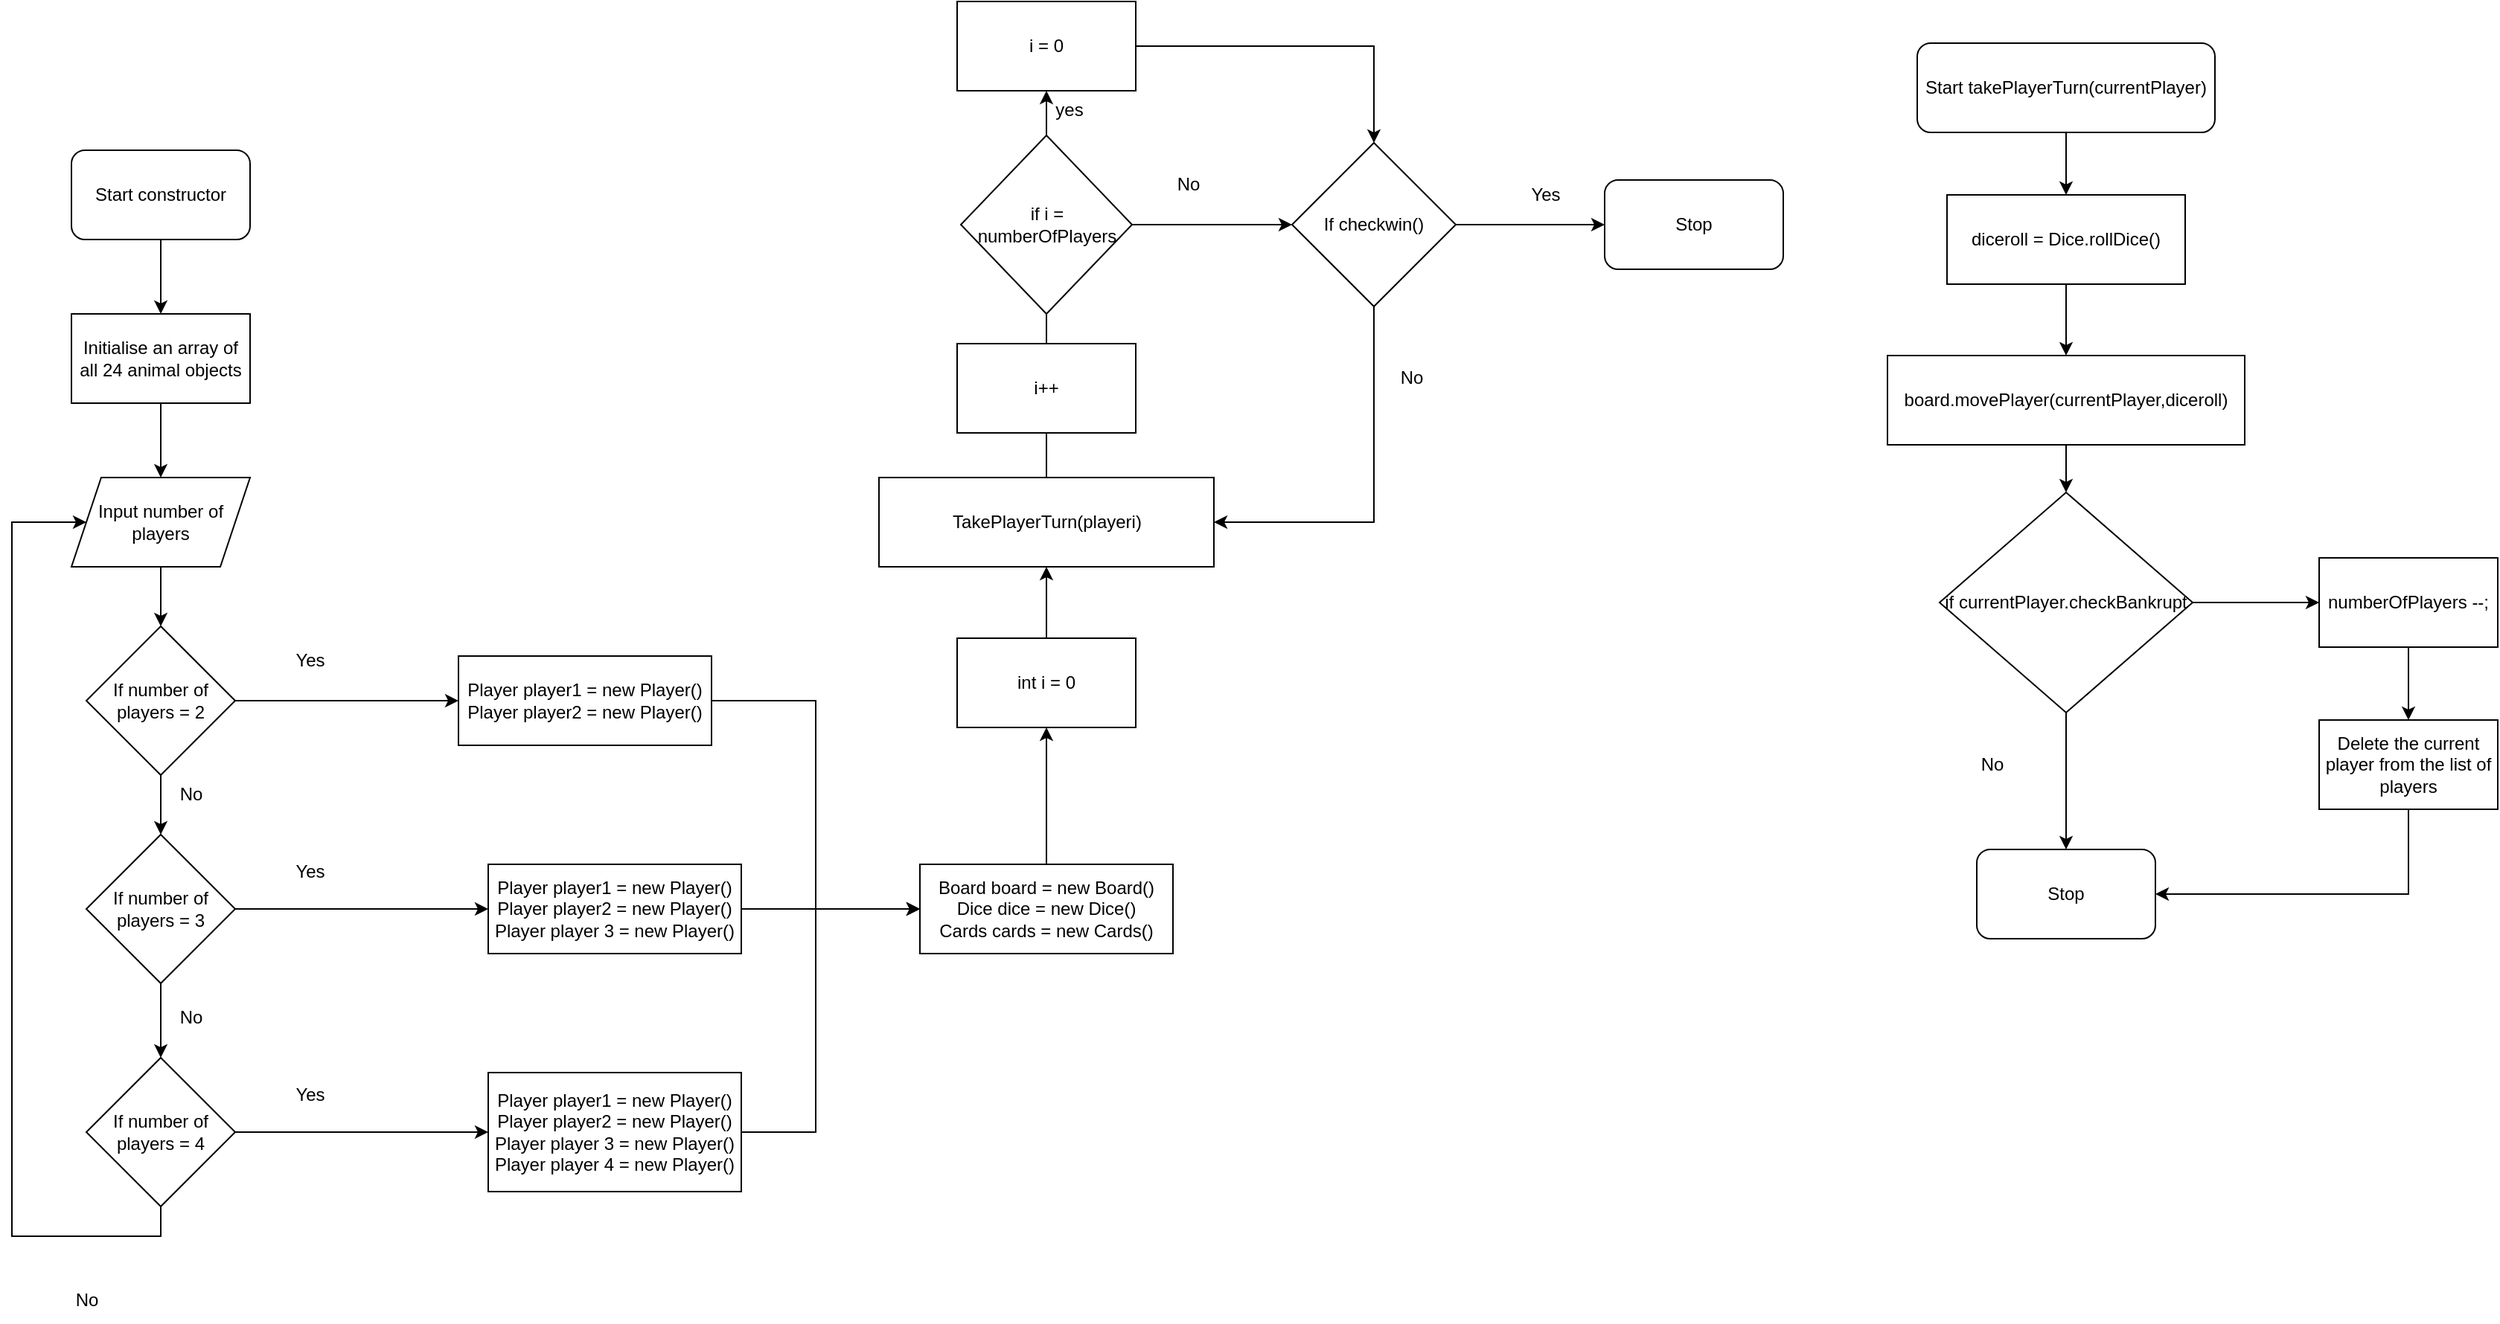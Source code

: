 <mxfile version="27.1.4">
  <diagram name="Page-1" id="0656_ePBc73n7eQ57uch">
    <mxGraphModel dx="728" dy="1598" grid="1" gridSize="10" guides="1" tooltips="1" connect="1" arrows="1" fold="1" page="1" pageScale="1" pageWidth="827" pageHeight="1169" math="0" shadow="0">
      <root>
        <mxCell id="0" />
        <mxCell id="1" parent="0" />
        <mxCell id="8GDywKlsNM0IaqjMPd6P-3" style="edgeStyle=orthogonalEdgeStyle;rounded=0;orthogonalLoop=1;jettySize=auto;html=1;exitX=0.5;exitY=1;exitDx=0;exitDy=0;entryX=0.5;entryY=0;entryDx=0;entryDy=0;" edge="1" parent="1" source="8GDywKlsNM0IaqjMPd6P-1" target="8GDywKlsNM0IaqjMPd6P-2">
          <mxGeometry relative="1" as="geometry" />
        </mxCell>
        <mxCell id="8GDywKlsNM0IaqjMPd6P-1" value="Start constructor" style="rounded=1;whiteSpace=wrap;html=1;" vertex="1" parent="1">
          <mxGeometry x="170" y="50" width="120" height="60" as="geometry" />
        </mxCell>
        <mxCell id="8GDywKlsNM0IaqjMPd6P-5" style="edgeStyle=orthogonalEdgeStyle;rounded=0;orthogonalLoop=1;jettySize=auto;html=1;exitX=0.5;exitY=1;exitDx=0;exitDy=0;entryX=0.5;entryY=0;entryDx=0;entryDy=0;" edge="1" parent="1" source="8GDywKlsNM0IaqjMPd6P-2" target="8GDywKlsNM0IaqjMPd6P-4">
          <mxGeometry relative="1" as="geometry" />
        </mxCell>
        <mxCell id="8GDywKlsNM0IaqjMPd6P-2" value="Initialise an array of all 24 animal objects" style="rounded=0;whiteSpace=wrap;html=1;" vertex="1" parent="1">
          <mxGeometry x="170" y="160" width="120" height="60" as="geometry" />
        </mxCell>
        <mxCell id="8GDywKlsNM0IaqjMPd6P-7" style="edgeStyle=orthogonalEdgeStyle;rounded=0;orthogonalLoop=1;jettySize=auto;html=1;entryX=0.5;entryY=0;entryDx=0;entryDy=0;" edge="1" parent="1" source="8GDywKlsNM0IaqjMPd6P-4" target="8GDywKlsNM0IaqjMPd6P-6">
          <mxGeometry relative="1" as="geometry" />
        </mxCell>
        <mxCell id="8GDywKlsNM0IaqjMPd6P-4" value="Input number of players" style="shape=parallelogram;perimeter=parallelogramPerimeter;whiteSpace=wrap;html=1;fixedSize=1;" vertex="1" parent="1">
          <mxGeometry x="170" y="270" width="120" height="60" as="geometry" />
        </mxCell>
        <mxCell id="8GDywKlsNM0IaqjMPd6P-9" style="edgeStyle=orthogonalEdgeStyle;rounded=0;orthogonalLoop=1;jettySize=auto;html=1;exitX=1;exitY=0.5;exitDx=0;exitDy=0;entryX=0;entryY=0.5;entryDx=0;entryDy=0;" edge="1" parent="1" source="8GDywKlsNM0IaqjMPd6P-6" target="8GDywKlsNM0IaqjMPd6P-8">
          <mxGeometry relative="1" as="geometry" />
        </mxCell>
        <mxCell id="8GDywKlsNM0IaqjMPd6P-14" style="edgeStyle=orthogonalEdgeStyle;rounded=0;orthogonalLoop=1;jettySize=auto;html=1;exitX=0.5;exitY=1;exitDx=0;exitDy=0;entryX=0.5;entryY=0;entryDx=0;entryDy=0;" edge="1" parent="1" source="8GDywKlsNM0IaqjMPd6P-6" target="8GDywKlsNM0IaqjMPd6P-13">
          <mxGeometry relative="1" as="geometry" />
        </mxCell>
        <mxCell id="8GDywKlsNM0IaqjMPd6P-6" value="If number of players = 2" style="rhombus;whiteSpace=wrap;html=1;" vertex="1" parent="1">
          <mxGeometry x="180" y="370" width="100" height="100" as="geometry" />
        </mxCell>
        <mxCell id="8GDywKlsNM0IaqjMPd6P-26" style="edgeStyle=orthogonalEdgeStyle;rounded=0;orthogonalLoop=1;jettySize=auto;html=1;entryX=0;entryY=0.5;entryDx=0;entryDy=0;" edge="1" parent="1" source="8GDywKlsNM0IaqjMPd6P-8" target="8GDywKlsNM0IaqjMPd6P-25">
          <mxGeometry relative="1" as="geometry" />
        </mxCell>
        <mxCell id="8GDywKlsNM0IaqjMPd6P-8" value="Player player1 = new Player()&lt;div&gt;Player player2 = new Player()&lt;/div&gt;" style="rounded=0;whiteSpace=wrap;html=1;" vertex="1" parent="1">
          <mxGeometry x="430" y="390" width="170" height="60" as="geometry" />
        </mxCell>
        <mxCell id="8GDywKlsNM0IaqjMPd6P-10" value="Yes" style="text;html=1;align=center;verticalAlign=middle;resizable=0;points=[];autosize=1;strokeColor=none;fillColor=none;" vertex="1" parent="1">
          <mxGeometry x="310" y="378" width="40" height="30" as="geometry" />
        </mxCell>
        <mxCell id="8GDywKlsNM0IaqjMPd6P-11" style="edgeStyle=orthogonalEdgeStyle;rounded=0;orthogonalLoop=1;jettySize=auto;html=1;exitX=1;exitY=0.5;exitDx=0;exitDy=0;entryX=0;entryY=0.5;entryDx=0;entryDy=0;" edge="1" parent="1" target="8GDywKlsNM0IaqjMPd6P-12" source="8GDywKlsNM0IaqjMPd6P-13">
          <mxGeometry relative="1" as="geometry">
            <mxPoint x="300" y="560" as="sourcePoint" />
          </mxGeometry>
        </mxCell>
        <mxCell id="8GDywKlsNM0IaqjMPd6P-27" style="edgeStyle=orthogonalEdgeStyle;rounded=0;orthogonalLoop=1;jettySize=auto;html=1;" edge="1" parent="1" source="8GDywKlsNM0IaqjMPd6P-12">
          <mxGeometry relative="1" as="geometry">
            <mxPoint x="740" y="560" as="targetPoint" />
          </mxGeometry>
        </mxCell>
        <mxCell id="8GDywKlsNM0IaqjMPd6P-12" value="Player player1 = new Player()&lt;div&gt;Player player2 = new Player()&lt;/div&gt;&lt;div&gt;Player player 3 = new Player()&lt;/div&gt;" style="rounded=0;whiteSpace=wrap;html=1;" vertex="1" parent="1">
          <mxGeometry x="450" y="530" width="170" height="60" as="geometry" />
        </mxCell>
        <mxCell id="8GDywKlsNM0IaqjMPd6P-21" style="edgeStyle=orthogonalEdgeStyle;rounded=0;orthogonalLoop=1;jettySize=auto;html=1;exitX=0.5;exitY=1;exitDx=0;exitDy=0;entryX=0.5;entryY=0;entryDx=0;entryDy=0;" edge="1" parent="1" source="8GDywKlsNM0IaqjMPd6P-13" target="8GDywKlsNM0IaqjMPd6P-19">
          <mxGeometry relative="1" as="geometry" />
        </mxCell>
        <mxCell id="8GDywKlsNM0IaqjMPd6P-13" value="If number of players = 3" style="rhombus;whiteSpace=wrap;html=1;" vertex="1" parent="1">
          <mxGeometry x="180" y="510" width="100" height="100" as="geometry" />
        </mxCell>
        <mxCell id="8GDywKlsNM0IaqjMPd6P-15" value="No" style="text;html=1;align=center;verticalAlign=middle;resizable=0;points=[];autosize=1;strokeColor=none;fillColor=none;" vertex="1" parent="1">
          <mxGeometry x="230" y="468" width="40" height="30" as="geometry" />
        </mxCell>
        <mxCell id="8GDywKlsNM0IaqjMPd6P-16" value="Yes" style="text;html=1;align=center;verticalAlign=middle;resizable=0;points=[];autosize=1;strokeColor=none;fillColor=none;" vertex="1" parent="1">
          <mxGeometry x="310" y="520" width="40" height="30" as="geometry" />
        </mxCell>
        <mxCell id="8GDywKlsNM0IaqjMPd6P-17" style="edgeStyle=orthogonalEdgeStyle;rounded=0;orthogonalLoop=1;jettySize=auto;html=1;exitX=1;exitY=0.5;exitDx=0;exitDy=0;entryX=0;entryY=0.5;entryDx=0;entryDy=0;" edge="1" parent="1" source="8GDywKlsNM0IaqjMPd6P-19" target="8GDywKlsNM0IaqjMPd6P-18">
          <mxGeometry relative="1" as="geometry">
            <mxPoint x="300" y="710" as="sourcePoint" />
          </mxGeometry>
        </mxCell>
        <mxCell id="8GDywKlsNM0IaqjMPd6P-28" style="edgeStyle=orthogonalEdgeStyle;rounded=0;orthogonalLoop=1;jettySize=auto;html=1;entryX=0;entryY=0.5;entryDx=0;entryDy=0;" edge="1" parent="1" source="8GDywKlsNM0IaqjMPd6P-18" target="8GDywKlsNM0IaqjMPd6P-25">
          <mxGeometry relative="1" as="geometry">
            <Array as="points">
              <mxPoint x="670" y="710" />
              <mxPoint x="670" y="560" />
            </Array>
          </mxGeometry>
        </mxCell>
        <mxCell id="8GDywKlsNM0IaqjMPd6P-18" value="Player player1 = new Player()&lt;div&gt;Player player2 = new Player()&lt;/div&gt;&lt;div&gt;Player player 3 = new Player()&lt;/div&gt;&lt;div&gt;Player player 4 = new Player()&lt;/div&gt;" style="rounded=0;whiteSpace=wrap;html=1;" vertex="1" parent="1">
          <mxGeometry x="450" y="670" width="170" height="80" as="geometry" />
        </mxCell>
        <mxCell id="8GDywKlsNM0IaqjMPd6P-23" style="edgeStyle=orthogonalEdgeStyle;rounded=0;orthogonalLoop=1;jettySize=auto;html=1;exitX=0.5;exitY=1;exitDx=0;exitDy=0;entryX=0;entryY=0.5;entryDx=0;entryDy=0;" edge="1" parent="1" source="8GDywKlsNM0IaqjMPd6P-19" target="8GDywKlsNM0IaqjMPd6P-4">
          <mxGeometry relative="1" as="geometry">
            <Array as="points">
              <mxPoint x="230" y="780" />
              <mxPoint x="130" y="780" />
              <mxPoint x="130" y="300" />
            </Array>
          </mxGeometry>
        </mxCell>
        <mxCell id="8GDywKlsNM0IaqjMPd6P-19" value="If number of players = 4" style="rhombus;whiteSpace=wrap;html=1;" vertex="1" parent="1">
          <mxGeometry x="180" y="660" width="100" height="100" as="geometry" />
        </mxCell>
        <mxCell id="8GDywKlsNM0IaqjMPd6P-20" value="Yes" style="text;html=1;align=center;verticalAlign=middle;resizable=0;points=[];autosize=1;strokeColor=none;fillColor=none;" vertex="1" parent="1">
          <mxGeometry x="310" y="670" width="40" height="30" as="geometry" />
        </mxCell>
        <mxCell id="8GDywKlsNM0IaqjMPd6P-22" value="No" style="text;html=1;align=center;verticalAlign=middle;resizable=0;points=[];autosize=1;strokeColor=none;fillColor=none;" vertex="1" parent="1">
          <mxGeometry x="230" y="618" width="40" height="30" as="geometry" />
        </mxCell>
        <mxCell id="8GDywKlsNM0IaqjMPd6P-24" value="No" style="text;html=1;align=center;verticalAlign=middle;resizable=0;points=[];autosize=1;strokeColor=none;fillColor=none;" vertex="1" parent="1">
          <mxGeometry x="160" y="808" width="40" height="30" as="geometry" />
        </mxCell>
        <mxCell id="8GDywKlsNM0IaqjMPd6P-30" style="edgeStyle=orthogonalEdgeStyle;rounded=0;orthogonalLoop=1;jettySize=auto;html=1;entryX=0.5;entryY=1;entryDx=0;entryDy=0;" edge="1" parent="1" source="8GDywKlsNM0IaqjMPd6P-25" target="8GDywKlsNM0IaqjMPd6P-29">
          <mxGeometry relative="1" as="geometry" />
        </mxCell>
        <mxCell id="8GDywKlsNM0IaqjMPd6P-25" value="Board board = new Board()&lt;div&gt;Dice dice = new Dice()&lt;/div&gt;&lt;div&gt;Cards cards = new Cards()&lt;/div&gt;" style="rounded=0;whiteSpace=wrap;html=1;" vertex="1" parent="1">
          <mxGeometry x="740" y="530" width="170" height="60" as="geometry" />
        </mxCell>
        <mxCell id="8GDywKlsNM0IaqjMPd6P-32" style="edgeStyle=orthogonalEdgeStyle;rounded=0;orthogonalLoop=1;jettySize=auto;html=1;exitX=0.5;exitY=0;exitDx=0;exitDy=0;entryX=0.5;entryY=1;entryDx=0;entryDy=0;" edge="1" parent="1" source="8GDywKlsNM0IaqjMPd6P-29" target="8GDywKlsNM0IaqjMPd6P-31">
          <mxGeometry relative="1" as="geometry" />
        </mxCell>
        <mxCell id="8GDywKlsNM0IaqjMPd6P-29" value="int i = 0" style="rounded=0;whiteSpace=wrap;html=1;" vertex="1" parent="1">
          <mxGeometry x="765" y="378" width="120" height="60" as="geometry" />
        </mxCell>
        <mxCell id="8GDywKlsNM0IaqjMPd6P-34" style="edgeStyle=orthogonalEdgeStyle;rounded=0;orthogonalLoop=1;jettySize=auto;html=1;exitX=0.5;exitY=0;exitDx=0;exitDy=0;entryX=0.5;entryY=1;entryDx=0;entryDy=0;" edge="1" parent="1" source="8GDywKlsNM0IaqjMPd6P-31" target="8GDywKlsNM0IaqjMPd6P-33">
          <mxGeometry relative="1" as="geometry" />
        </mxCell>
        <mxCell id="8GDywKlsNM0IaqjMPd6P-31" value="TakePlayerTurn(playeri)" style="rounded=0;whiteSpace=wrap;html=1;" vertex="1" parent="1">
          <mxGeometry x="712.5" y="270" width="225" height="60" as="geometry" />
        </mxCell>
        <mxCell id="8GDywKlsNM0IaqjMPd6P-44" style="edgeStyle=orthogonalEdgeStyle;rounded=0;orthogonalLoop=1;jettySize=auto;html=1;entryX=0.5;entryY=0;entryDx=0;entryDy=0;" edge="1" parent="1" source="8GDywKlsNM0IaqjMPd6P-33" target="8GDywKlsNM0IaqjMPd6P-40">
          <mxGeometry relative="1" as="geometry" />
        </mxCell>
        <mxCell id="8GDywKlsNM0IaqjMPd6P-33" value="i = 0" style="rounded=0;whiteSpace=wrap;html=1;" vertex="1" parent="1">
          <mxGeometry x="765" y="-50" width="120" height="60" as="geometry" />
        </mxCell>
        <mxCell id="8GDywKlsNM0IaqjMPd6P-35" value="i++" style="rounded=0;whiteSpace=wrap;html=1;" vertex="1" parent="1">
          <mxGeometry x="765" y="180" width="120" height="60" as="geometry" />
        </mxCell>
        <mxCell id="8GDywKlsNM0IaqjMPd6P-45" style="edgeStyle=orthogonalEdgeStyle;rounded=0;orthogonalLoop=1;jettySize=auto;html=1;exitX=1;exitY=0.5;exitDx=0;exitDy=0;entryX=0;entryY=0.5;entryDx=0;entryDy=0;" edge="1" parent="1" source="8GDywKlsNM0IaqjMPd6P-37" target="8GDywKlsNM0IaqjMPd6P-40">
          <mxGeometry relative="1" as="geometry" />
        </mxCell>
        <mxCell id="8GDywKlsNM0IaqjMPd6P-37" value="if i = numberOfPlayers" style="rhombus;whiteSpace=wrap;html=1;" vertex="1" parent="1">
          <mxGeometry x="767.5" y="40" width="115" height="120" as="geometry" />
        </mxCell>
        <mxCell id="8GDywKlsNM0IaqjMPd6P-38" value="yes" style="text;html=1;align=center;verticalAlign=middle;resizable=0;points=[];autosize=1;strokeColor=none;fillColor=none;" vertex="1" parent="1">
          <mxGeometry x="820" y="8" width="40" height="30" as="geometry" />
        </mxCell>
        <mxCell id="8GDywKlsNM0IaqjMPd6P-42" style="edgeStyle=orthogonalEdgeStyle;rounded=0;orthogonalLoop=1;jettySize=auto;html=1;exitX=1;exitY=0.5;exitDx=0;exitDy=0;entryX=0;entryY=0.5;entryDx=0;entryDy=0;" edge="1" parent="1" source="8GDywKlsNM0IaqjMPd6P-40" target="8GDywKlsNM0IaqjMPd6P-41">
          <mxGeometry relative="1" as="geometry" />
        </mxCell>
        <mxCell id="8GDywKlsNM0IaqjMPd6P-47" style="edgeStyle=orthogonalEdgeStyle;rounded=0;orthogonalLoop=1;jettySize=auto;html=1;entryX=1;entryY=0.5;entryDx=0;entryDy=0;" edge="1" parent="1" source="8GDywKlsNM0IaqjMPd6P-40" target="8GDywKlsNM0IaqjMPd6P-31">
          <mxGeometry relative="1" as="geometry">
            <Array as="points">
              <mxPoint x="1045" y="300" />
            </Array>
          </mxGeometry>
        </mxCell>
        <mxCell id="8GDywKlsNM0IaqjMPd6P-40" value="If checkwin()" style="rhombus;whiteSpace=wrap;html=1;" vertex="1" parent="1">
          <mxGeometry x="990" y="45" width="110" height="110" as="geometry" />
        </mxCell>
        <mxCell id="8GDywKlsNM0IaqjMPd6P-41" value="Stop" style="rounded=1;whiteSpace=wrap;html=1;" vertex="1" parent="1">
          <mxGeometry x="1200" y="70" width="120" height="60" as="geometry" />
        </mxCell>
        <mxCell id="8GDywKlsNM0IaqjMPd6P-43" value="Yes" style="text;html=1;align=center;verticalAlign=middle;resizable=0;points=[];autosize=1;strokeColor=none;fillColor=none;" vertex="1" parent="1">
          <mxGeometry x="1140" y="65" width="40" height="30" as="geometry" />
        </mxCell>
        <mxCell id="8GDywKlsNM0IaqjMPd6P-46" value="No" style="text;html=1;align=center;verticalAlign=middle;resizable=0;points=[];autosize=1;strokeColor=none;fillColor=none;" vertex="1" parent="1">
          <mxGeometry x="900" y="58" width="40" height="30" as="geometry" />
        </mxCell>
        <mxCell id="8GDywKlsNM0IaqjMPd6P-48" value="No" style="text;html=1;align=center;verticalAlign=middle;resizable=0;points=[];autosize=1;strokeColor=none;fillColor=none;" vertex="1" parent="1">
          <mxGeometry x="1050" y="188" width="40" height="30" as="geometry" />
        </mxCell>
        <mxCell id="8GDywKlsNM0IaqjMPd6P-51" style="edgeStyle=orthogonalEdgeStyle;rounded=0;orthogonalLoop=1;jettySize=auto;html=1;exitX=0.5;exitY=1;exitDx=0;exitDy=0;entryX=0.5;entryY=0;entryDx=0;entryDy=0;" edge="1" parent="1" source="8GDywKlsNM0IaqjMPd6P-49" target="8GDywKlsNM0IaqjMPd6P-50">
          <mxGeometry relative="1" as="geometry" />
        </mxCell>
        <mxCell id="8GDywKlsNM0IaqjMPd6P-49" value="Start takePlayerTurn(currentPlayer)" style="rounded=1;whiteSpace=wrap;html=1;" vertex="1" parent="1">
          <mxGeometry x="1410" y="-22" width="200" height="60" as="geometry" />
        </mxCell>
        <mxCell id="8GDywKlsNM0IaqjMPd6P-53" style="edgeStyle=orthogonalEdgeStyle;rounded=0;orthogonalLoop=1;jettySize=auto;html=1;exitX=0.5;exitY=1;exitDx=0;exitDy=0;entryX=0.5;entryY=0;entryDx=0;entryDy=0;" edge="1" parent="1" source="8GDywKlsNM0IaqjMPd6P-50" target="8GDywKlsNM0IaqjMPd6P-52">
          <mxGeometry relative="1" as="geometry" />
        </mxCell>
        <mxCell id="8GDywKlsNM0IaqjMPd6P-50" value="diceroll = Dice.rollDice()" style="rounded=0;whiteSpace=wrap;html=1;" vertex="1" parent="1">
          <mxGeometry x="1430" y="80" width="160" height="60" as="geometry" />
        </mxCell>
        <mxCell id="8GDywKlsNM0IaqjMPd6P-55" style="edgeStyle=orthogonalEdgeStyle;rounded=0;orthogonalLoop=1;jettySize=auto;html=1;entryX=0.5;entryY=0;entryDx=0;entryDy=0;" edge="1" parent="1" source="8GDywKlsNM0IaqjMPd6P-52" target="8GDywKlsNM0IaqjMPd6P-54">
          <mxGeometry relative="1" as="geometry" />
        </mxCell>
        <mxCell id="8GDywKlsNM0IaqjMPd6P-52" value="board.movePlayer(currentPlayer,diceroll)" style="rounded=0;whiteSpace=wrap;html=1;" vertex="1" parent="1">
          <mxGeometry x="1390" y="188" width="240" height="60" as="geometry" />
        </mxCell>
        <mxCell id="8GDywKlsNM0IaqjMPd6P-57" style="edgeStyle=orthogonalEdgeStyle;rounded=0;orthogonalLoop=1;jettySize=auto;html=1;exitX=0.5;exitY=1;exitDx=0;exitDy=0;" edge="1" parent="1" source="8GDywKlsNM0IaqjMPd6P-54" target="8GDywKlsNM0IaqjMPd6P-56">
          <mxGeometry relative="1" as="geometry" />
        </mxCell>
        <mxCell id="8GDywKlsNM0IaqjMPd6P-60" style="edgeStyle=orthogonalEdgeStyle;rounded=0;orthogonalLoop=1;jettySize=auto;html=1;entryX=0;entryY=0.5;entryDx=0;entryDy=0;" edge="1" parent="1" source="8GDywKlsNM0IaqjMPd6P-54" target="8GDywKlsNM0IaqjMPd6P-59">
          <mxGeometry relative="1" as="geometry" />
        </mxCell>
        <mxCell id="8GDywKlsNM0IaqjMPd6P-54" value="if currentPlayer.checkBankrupt" style="rhombus;whiteSpace=wrap;html=1;" vertex="1" parent="1">
          <mxGeometry x="1425" y="280" width="170" height="148" as="geometry" />
        </mxCell>
        <mxCell id="8GDywKlsNM0IaqjMPd6P-56" value="Stop" style="rounded=1;whiteSpace=wrap;html=1;" vertex="1" parent="1">
          <mxGeometry x="1450" y="520" width="120" height="60" as="geometry" />
        </mxCell>
        <mxCell id="8GDywKlsNM0IaqjMPd6P-58" value="No" style="text;html=1;align=center;verticalAlign=middle;resizable=0;points=[];autosize=1;strokeColor=none;fillColor=none;" vertex="1" parent="1">
          <mxGeometry x="1440" y="448" width="40" height="30" as="geometry" />
        </mxCell>
        <mxCell id="8GDywKlsNM0IaqjMPd6P-62" style="edgeStyle=orthogonalEdgeStyle;rounded=0;orthogonalLoop=1;jettySize=auto;html=1;entryX=0.5;entryY=0;entryDx=0;entryDy=0;" edge="1" parent="1" source="8GDywKlsNM0IaqjMPd6P-59" target="8GDywKlsNM0IaqjMPd6P-61">
          <mxGeometry relative="1" as="geometry" />
        </mxCell>
        <mxCell id="8GDywKlsNM0IaqjMPd6P-59" value="numberOfPlayers --;" style="rounded=0;whiteSpace=wrap;html=1;" vertex="1" parent="1">
          <mxGeometry x="1680" y="324" width="120" height="60" as="geometry" />
        </mxCell>
        <mxCell id="8GDywKlsNM0IaqjMPd6P-63" style="edgeStyle=orthogonalEdgeStyle;rounded=0;orthogonalLoop=1;jettySize=auto;html=1;entryX=1;entryY=0.5;entryDx=0;entryDy=0;" edge="1" parent="1" source="8GDywKlsNM0IaqjMPd6P-61" target="8GDywKlsNM0IaqjMPd6P-56">
          <mxGeometry relative="1" as="geometry">
            <Array as="points">
              <mxPoint x="1740" y="550" />
            </Array>
          </mxGeometry>
        </mxCell>
        <mxCell id="8GDywKlsNM0IaqjMPd6P-61" value="Delete the current player from the list of players" style="rounded=0;whiteSpace=wrap;html=1;" vertex="1" parent="1">
          <mxGeometry x="1680" y="433" width="120" height="60" as="geometry" />
        </mxCell>
      </root>
    </mxGraphModel>
  </diagram>
</mxfile>
